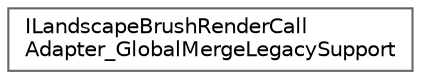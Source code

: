 digraph "Graphical Class Hierarchy"
{
 // INTERACTIVE_SVG=YES
 // LATEX_PDF_SIZE
  bgcolor="transparent";
  edge [fontname=Helvetica,fontsize=10,labelfontname=Helvetica,labelfontsize=10];
  node [fontname=Helvetica,fontsize=10,shape=box,height=0.2,width=0.4];
  rankdir="LR";
  Node0 [id="Node000000",label="ILandscapeBrushRenderCall\lAdapter_GlobalMergeLegacySupport",height=0.2,width=0.4,color="grey40", fillcolor="white", style="filled",URL="$d9/d32/classILandscapeBrushRenderCallAdapter__GlobalMergeLegacySupport.html",tooltip="Interface that allows an edit layer UObject to receive a render call the way that a blueprint brush w..."];
}

